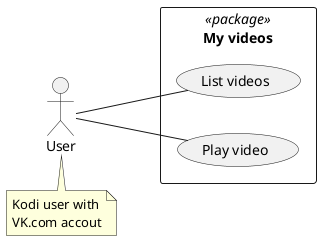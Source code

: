 @startuml
left to right direction

'user
actor "User" as user
note "Kodi user with\nVK.com accout" as n
    user . n

'my videos
rectangle "My videos" <<package>> {
    user -- (List videos)
    user -- (Play video)
}

@enduml